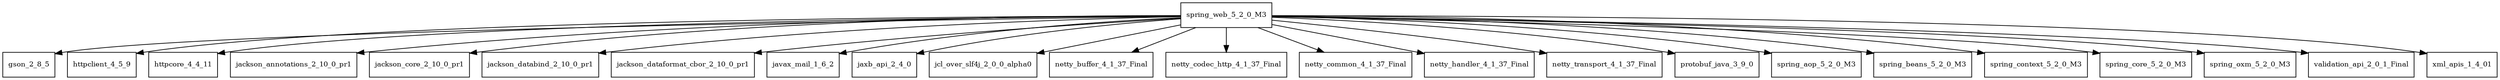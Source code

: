 digraph spring_web_5_2_0_M3_dependencies {
  node [shape = box, fontsize=10.0];
  spring_web_5_2_0_M3 -> gson_2_8_5;
  spring_web_5_2_0_M3 -> httpclient_4_5_9;
  spring_web_5_2_0_M3 -> httpcore_4_4_11;
  spring_web_5_2_0_M3 -> jackson_annotations_2_10_0_pr1;
  spring_web_5_2_0_M3 -> jackson_core_2_10_0_pr1;
  spring_web_5_2_0_M3 -> jackson_databind_2_10_0_pr1;
  spring_web_5_2_0_M3 -> jackson_dataformat_cbor_2_10_0_pr1;
  spring_web_5_2_0_M3 -> javax_mail_1_6_2;
  spring_web_5_2_0_M3 -> jaxb_api_2_4_0;
  spring_web_5_2_0_M3 -> jcl_over_slf4j_2_0_0_alpha0;
  spring_web_5_2_0_M3 -> netty_buffer_4_1_37_Final;
  spring_web_5_2_0_M3 -> netty_codec_http_4_1_37_Final;
  spring_web_5_2_0_M3 -> netty_common_4_1_37_Final;
  spring_web_5_2_0_M3 -> netty_handler_4_1_37_Final;
  spring_web_5_2_0_M3 -> netty_transport_4_1_37_Final;
  spring_web_5_2_0_M3 -> protobuf_java_3_9_0;
  spring_web_5_2_0_M3 -> spring_aop_5_2_0_M3;
  spring_web_5_2_0_M3 -> spring_beans_5_2_0_M3;
  spring_web_5_2_0_M3 -> spring_context_5_2_0_M3;
  spring_web_5_2_0_M3 -> spring_core_5_2_0_M3;
  spring_web_5_2_0_M3 -> spring_oxm_5_2_0_M3;
  spring_web_5_2_0_M3 -> validation_api_2_0_1_Final;
  spring_web_5_2_0_M3 -> xml_apis_1_4_01;
}
